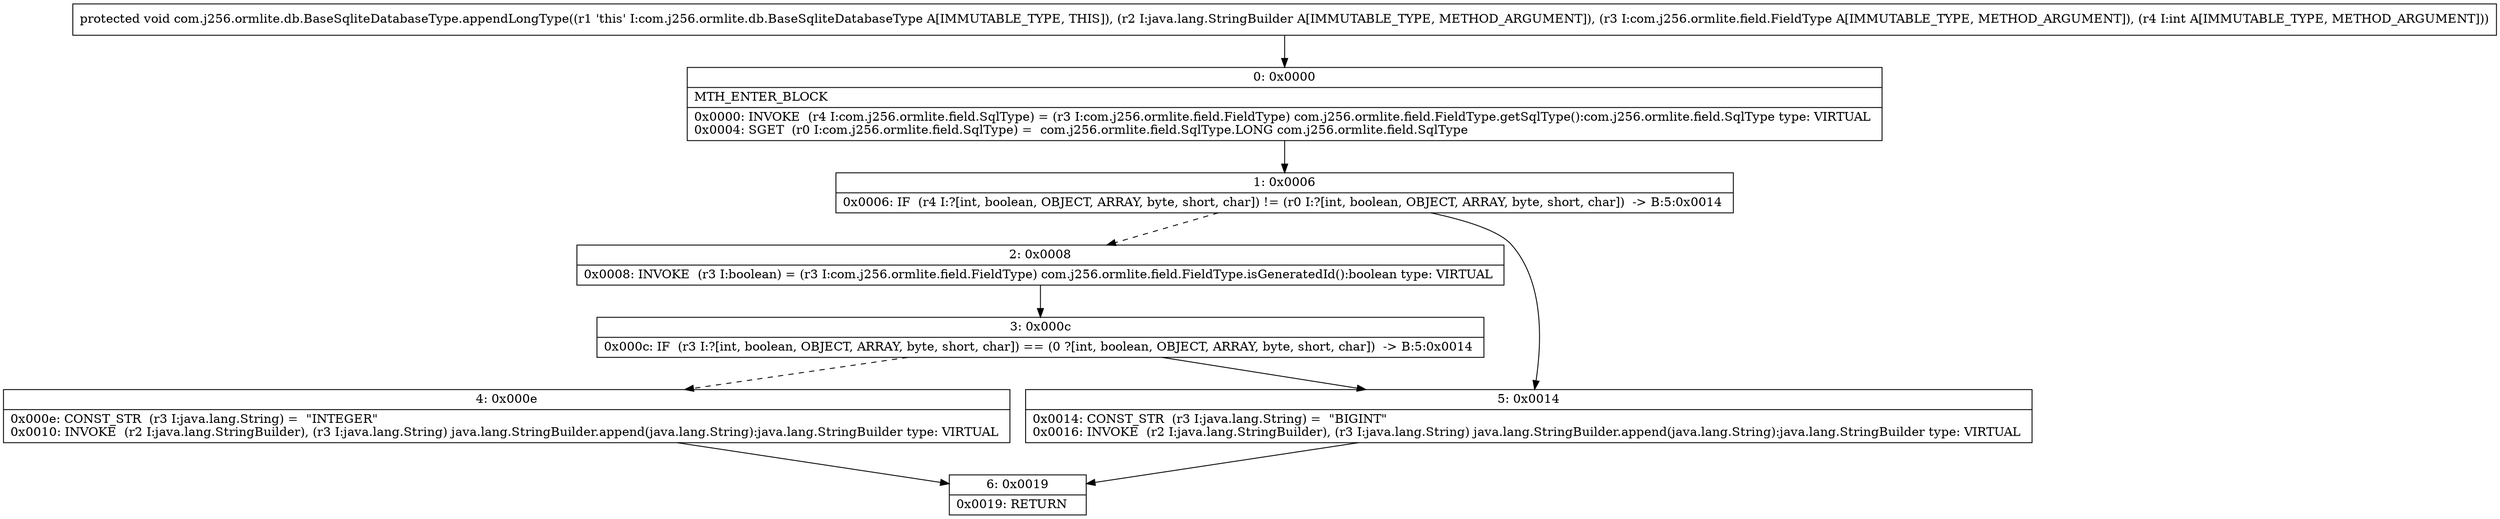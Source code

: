 digraph "CFG forcom.j256.ormlite.db.BaseSqliteDatabaseType.appendLongType(Ljava\/lang\/StringBuilder;Lcom\/j256\/ormlite\/field\/FieldType;I)V" {
Node_0 [shape=record,label="{0\:\ 0x0000|MTH_ENTER_BLOCK\l|0x0000: INVOKE  (r4 I:com.j256.ormlite.field.SqlType) = (r3 I:com.j256.ormlite.field.FieldType) com.j256.ormlite.field.FieldType.getSqlType():com.j256.ormlite.field.SqlType type: VIRTUAL \l0x0004: SGET  (r0 I:com.j256.ormlite.field.SqlType) =  com.j256.ormlite.field.SqlType.LONG com.j256.ormlite.field.SqlType \l}"];
Node_1 [shape=record,label="{1\:\ 0x0006|0x0006: IF  (r4 I:?[int, boolean, OBJECT, ARRAY, byte, short, char]) != (r0 I:?[int, boolean, OBJECT, ARRAY, byte, short, char])  \-\> B:5:0x0014 \l}"];
Node_2 [shape=record,label="{2\:\ 0x0008|0x0008: INVOKE  (r3 I:boolean) = (r3 I:com.j256.ormlite.field.FieldType) com.j256.ormlite.field.FieldType.isGeneratedId():boolean type: VIRTUAL \l}"];
Node_3 [shape=record,label="{3\:\ 0x000c|0x000c: IF  (r3 I:?[int, boolean, OBJECT, ARRAY, byte, short, char]) == (0 ?[int, boolean, OBJECT, ARRAY, byte, short, char])  \-\> B:5:0x0014 \l}"];
Node_4 [shape=record,label="{4\:\ 0x000e|0x000e: CONST_STR  (r3 I:java.lang.String) =  \"INTEGER\" \l0x0010: INVOKE  (r2 I:java.lang.StringBuilder), (r3 I:java.lang.String) java.lang.StringBuilder.append(java.lang.String):java.lang.StringBuilder type: VIRTUAL \l}"];
Node_5 [shape=record,label="{5\:\ 0x0014|0x0014: CONST_STR  (r3 I:java.lang.String) =  \"BIGINT\" \l0x0016: INVOKE  (r2 I:java.lang.StringBuilder), (r3 I:java.lang.String) java.lang.StringBuilder.append(java.lang.String):java.lang.StringBuilder type: VIRTUAL \l}"];
Node_6 [shape=record,label="{6\:\ 0x0019|0x0019: RETURN   \l}"];
MethodNode[shape=record,label="{protected void com.j256.ormlite.db.BaseSqliteDatabaseType.appendLongType((r1 'this' I:com.j256.ormlite.db.BaseSqliteDatabaseType A[IMMUTABLE_TYPE, THIS]), (r2 I:java.lang.StringBuilder A[IMMUTABLE_TYPE, METHOD_ARGUMENT]), (r3 I:com.j256.ormlite.field.FieldType A[IMMUTABLE_TYPE, METHOD_ARGUMENT]), (r4 I:int A[IMMUTABLE_TYPE, METHOD_ARGUMENT])) }"];
MethodNode -> Node_0;
Node_0 -> Node_1;
Node_1 -> Node_2[style=dashed];
Node_1 -> Node_5;
Node_2 -> Node_3;
Node_3 -> Node_4[style=dashed];
Node_3 -> Node_5;
Node_4 -> Node_6;
Node_5 -> Node_6;
}

